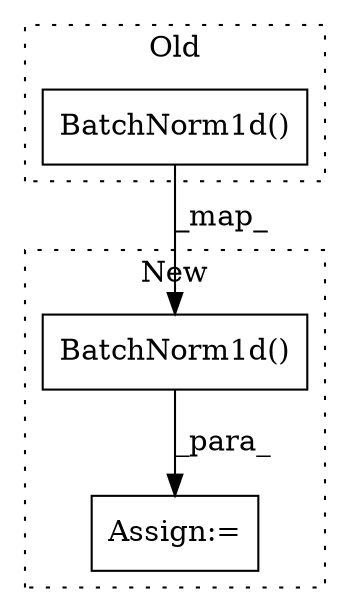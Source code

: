 digraph G {
subgraph cluster0 {
1 [label="BatchNorm1d()" a="75" s="2047,2074" l="15,31" shape="box"];
label = "Old";
style="dotted";
}
subgraph cluster1 {
2 [label="BatchNorm1d()" a="75" s="2408,2452" l="32,31" shape="box"];
3 [label="Assign:=" a="68" s="2405" l="3" shape="box"];
label = "New";
style="dotted";
}
1 -> 2 [label="_map_"];
2 -> 3 [label="_para_"];
}